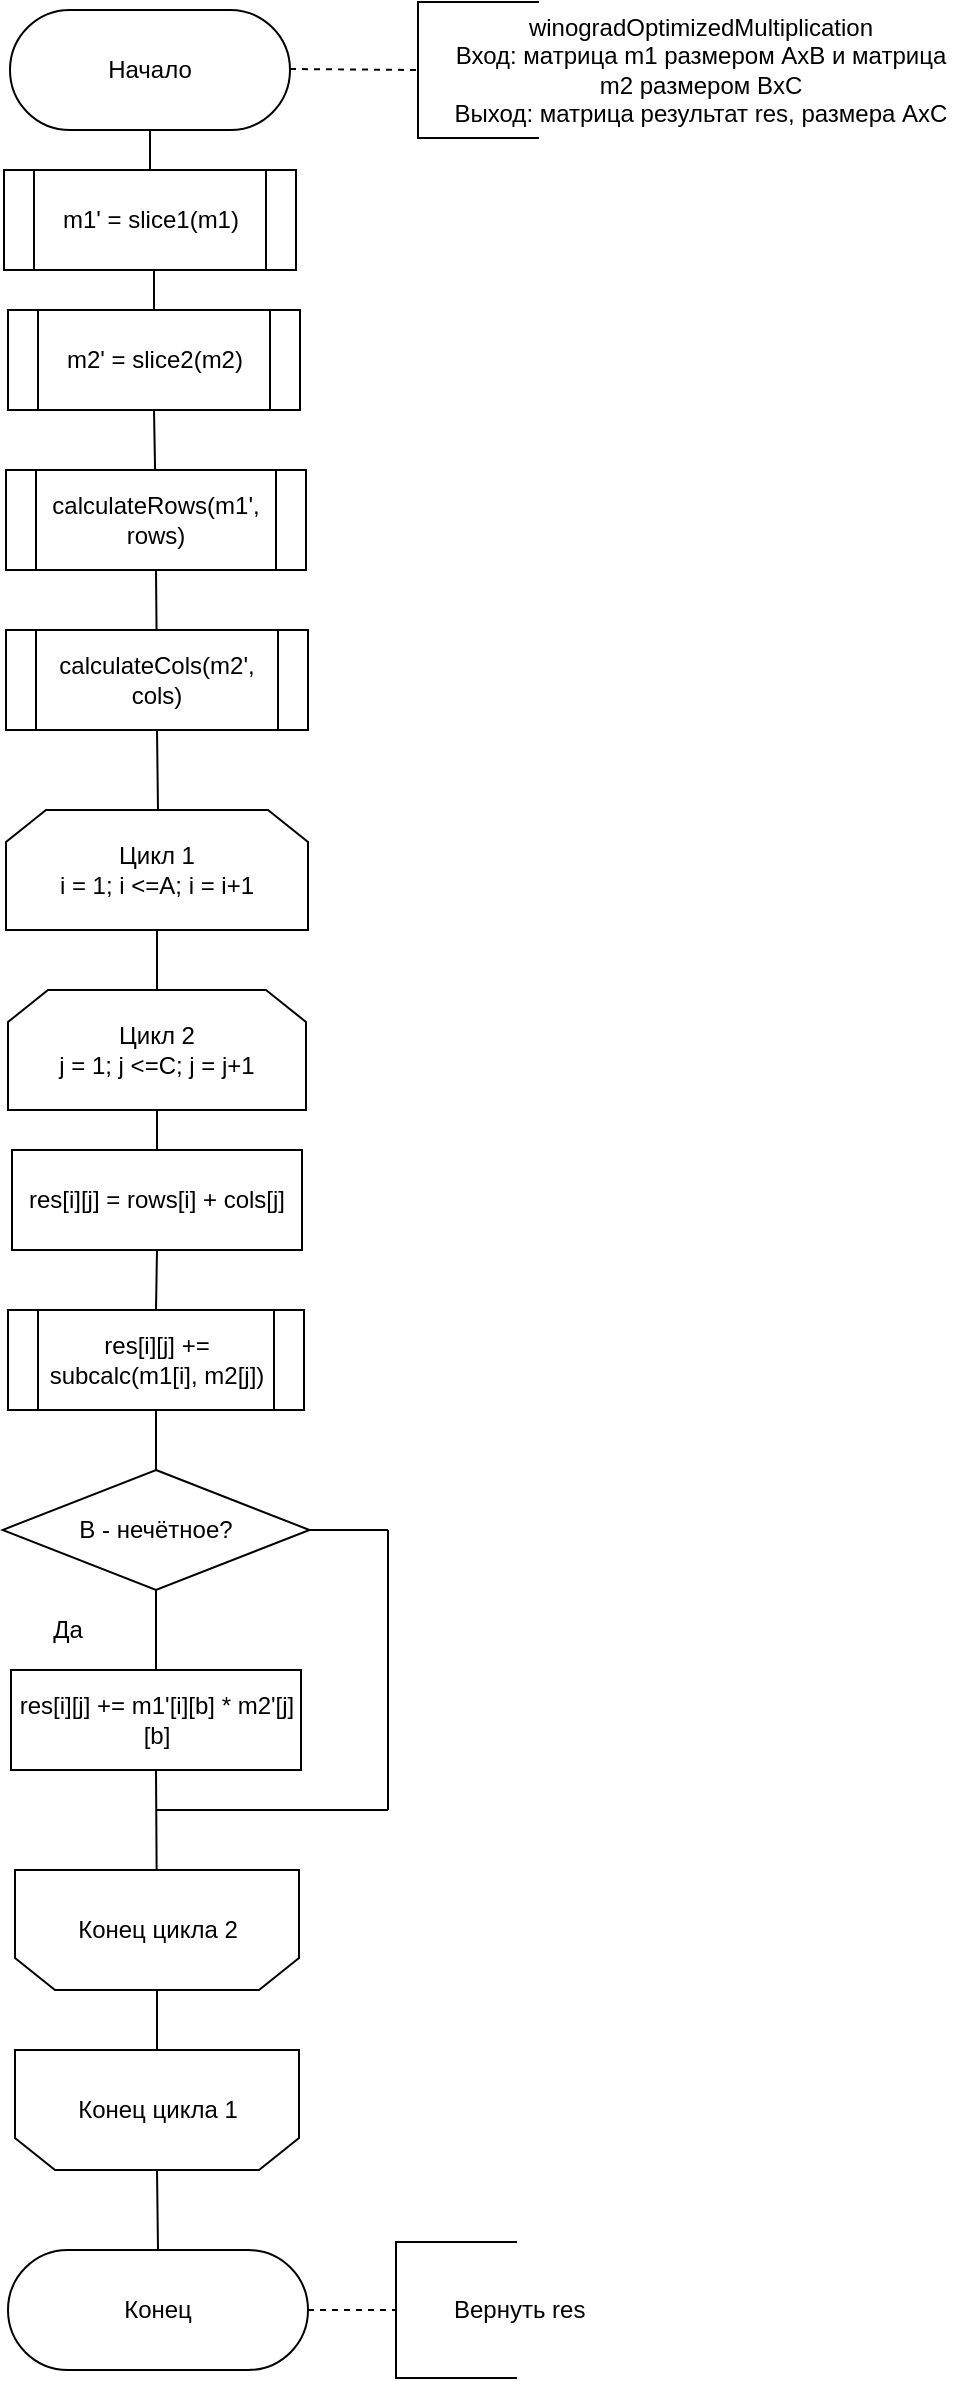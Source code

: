 <mxfile version="13.7.7" type="device"><diagram id="PKrw68s-FcHz-RrZCr9i" name="Page-1"><mxGraphModel dx="1292" dy="1930" grid="1" gridSize="10" guides="1" tooltips="1" connect="1" arrows="1" fold="1" page="1" pageScale="1" pageWidth="827" pageHeight="1169" math="0" shadow="0"><root><mxCell id="0"/><mxCell id="1" parent="0"/><mxCell id="Gvd8Ezxa3fLg7O33Pl0G-1" value="Начало" style="rounded=1;whiteSpace=wrap;html=1;arcSize=50;" parent="1" vertex="1"><mxGeometry x="281" y="-80" width="140" height="60" as="geometry"/></mxCell><mxCell id="Gvd8Ezxa3fLg7O33Pl0G-6" value="winogradOptimizedMultiplication&lt;br&gt;Вход: матрица m1 размером AxB и матрица m2 размером BxC&lt;br&gt;Выход: матрица результат res, размера AxC" style="text;html=1;strokeColor=none;fillColor=none;align=center;verticalAlign=middle;whiteSpace=wrap;rounded=0;" parent="1" vertex="1"><mxGeometry x="501" y="-70" width="250.5" height="40" as="geometry"/></mxCell><mxCell id="Gvd8Ezxa3fLg7O33Pl0G-21" value="Цикл 1&lt;br&gt;i = 1; i &amp;lt;=A; i = i+1" style="shape=loopLimit;whiteSpace=wrap;html=1;" parent="1" vertex="1"><mxGeometry x="279" y="320" width="151" height="60" as="geometry"/></mxCell><mxCell id="Gvd8Ezxa3fLg7O33Pl0G-23" value="Цикл 2&lt;br&gt;j = 1; j &amp;lt;=C; j = j+1" style="shape=loopLimit;whiteSpace=wrap;html=1;" parent="1" vertex="1"><mxGeometry x="280" y="410" width="149" height="60" as="geometry"/></mxCell><mxCell id="Gvd8Ezxa3fLg7O33Pl0G-24" value="" style="endArrow=none;html=1;entryX=0.5;entryY=0;entryDx=0;entryDy=0;exitX=0.5;exitY=1;exitDx=0;exitDy=0;" parent="1" source="Gvd8Ezxa3fLg7O33Pl0G-21" target="Gvd8Ezxa3fLg7O33Pl0G-23" edge="1"><mxGeometry width="50" height="50" relative="1" as="geometry"><mxPoint x="169" y="505" as="sourcePoint"/><mxPoint x="219" y="455" as="targetPoint"/></mxGeometry></mxCell><mxCell id="Gvd8Ezxa3fLg7O33Pl0G-26" value="res[i][j] = rows[i] + cols[j] " style="rounded=0;whiteSpace=wrap;html=1;" parent="1" vertex="1"><mxGeometry x="282" y="490" width="145" height="50" as="geometry"/></mxCell><mxCell id="Gvd8Ezxa3fLg7O33Pl0G-31" value="" style="endArrow=none;html=1;exitX=0.5;exitY=1;exitDx=0;exitDy=0;" parent="1" source="Gvd8Ezxa3fLg7O33Pl0G-23" target="Gvd8Ezxa3fLg7O33Pl0G-26" edge="1"><mxGeometry width="50" height="50" relative="1" as="geometry"><mxPoint x="179" y="595" as="sourcePoint"/><mxPoint x="360" y="538" as="targetPoint"/></mxGeometry></mxCell><mxCell id="Gvd8Ezxa3fLg7O33Pl0G-33" value="Конец цикла 1" style="shape=loopLimit;whiteSpace=wrap;html=1;direction=west;" parent="1" vertex="1"><mxGeometry x="283.5" y="940" width="142" height="60" as="geometry"/></mxCell><mxCell id="Gvd8Ezxa3fLg7O33Pl0G-35" value="" style="endArrow=none;html=1;entryX=0.5;entryY=1;entryDx=0;entryDy=0;exitX=0.5;exitY=0;exitDx=0;exitDy=0;" parent="1" source="7Xwj2gsnW8v6YeENi7_U-1" target="Gvd8Ezxa3fLg7O33Pl0G-33" edge="1"><mxGeometry width="50" height="50" relative="1" as="geometry"><mxPoint x="382.5" y="770" as="sourcePoint"/><mxPoint x="392.595" y="805.095" as="targetPoint"/></mxGeometry></mxCell><mxCell id="Gvd8Ezxa3fLg7O33Pl0G-36" value="" style="endArrow=none;html=1;entryX=0.5;entryY=0;entryDx=0;entryDy=0;exitX=0.5;exitY=0;exitDx=0;exitDy=0;" parent="1" source="Gvd8Ezxa3fLg7O33Pl0G-37" target="Gvd8Ezxa3fLg7O33Pl0G-33" edge="1"><mxGeometry width="50" height="50" relative="1" as="geometry"><mxPoint x="382" y="1015" as="sourcePoint"/><mxPoint x="385" y="1025" as="targetPoint"/></mxGeometry></mxCell><mxCell id="Gvd8Ezxa3fLg7O33Pl0G-37" value="Конец" style="rounded=1;whiteSpace=wrap;html=1;arcSize=50;" parent="1" vertex="1"><mxGeometry x="280" y="1040" width="150" height="60" as="geometry"/></mxCell><mxCell id="Gvd8Ezxa3fLg7O33Pl0G-42" value="Вернуть res" style="text;html=1;resizable=0;points=[];autosize=1;align=left;verticalAlign=top;spacingTop=-4;" parent="1" vertex="1"><mxGeometry x="501" y="1060" width="80" height="20" as="geometry"/></mxCell><mxCell id="0_4maYhnPL10zYVSgDUe-3" value="" style="endArrow=none;html=1;entryX=0.5;entryY=1;entryDx=0;entryDy=0;" parent="1" target="7Xwj2gsnW8v6YeENi7_U-17" edge="1"><mxGeometry width="50" height="50" relative="1" as="geometry"><mxPoint x="355" y="320" as="sourcePoint"/><mxPoint x="379" y="395" as="targetPoint"/></mxGeometry></mxCell><mxCell id="7Xwj2gsnW8v6YeENi7_U-1" value="Конец цикла 2" style="shape=loopLimit;whiteSpace=wrap;html=1;direction=west;" parent="1" vertex="1"><mxGeometry x="283.5" y="850" width="142" height="60" as="geometry"/></mxCell><mxCell id="7Xwj2gsnW8v6YeENi7_U-5" value="" style="endArrow=none;dashed=1;html=1;exitX=1;exitY=0.5;exitDx=0;exitDy=0;entryX=0.5;entryY=1;entryDx=0;entryDy=0;" parent="1" source="Gvd8Ezxa3fLg7O33Pl0G-37" target="7Xwj2gsnW8v6YeENi7_U-10" edge="1"><mxGeometry width="50" height="50" relative="1" as="geometry"><mxPoint x="393.5" y="680" as="sourcePoint"/><mxPoint x="473.5" y="1050" as="targetPoint"/></mxGeometry></mxCell><mxCell id="7Xwj2gsnW8v6YeENi7_U-6" value="" style="shape=partialRectangle;whiteSpace=wrap;html=1;bottom=1;right=1;left=1;top=0;fillColor=none;routingCenterX=-0.5;rotation=90;" parent="1" vertex="1"><mxGeometry x="481" y="-80" width="68" height="60" as="geometry"/></mxCell><mxCell id="7Xwj2gsnW8v6YeENi7_U-9" value="" style="endArrow=none;dashed=1;html=1;entryX=0.5;entryY=1;entryDx=0;entryDy=0;" parent="1" target="7Xwj2gsnW8v6YeENi7_U-6" edge="1"><mxGeometry width="50" height="50" relative="1" as="geometry"><mxPoint x="421" y="-50.5" as="sourcePoint"/><mxPoint x="461" y="-50" as="targetPoint"/></mxGeometry></mxCell><mxCell id="7Xwj2gsnW8v6YeENi7_U-10" value="" style="shape=partialRectangle;whiteSpace=wrap;html=1;bottom=1;right=1;left=1;top=0;fillColor=none;routingCenterX=-0.5;rotation=90;" parent="1" vertex="1"><mxGeometry x="470" y="1040" width="68" height="60" as="geometry"/></mxCell><mxCell id="7Xwj2gsnW8v6YeENi7_U-16" value="calculateRows(m1', rows)" style="shape=process;whiteSpace=wrap;html=1;backgroundOutline=1;" parent="1" vertex="1"><mxGeometry x="279" y="150" width="150" height="50" as="geometry"/></mxCell><mxCell id="7Xwj2gsnW8v6YeENi7_U-17" value="calculateCols(m2', cols)" style="shape=process;whiteSpace=wrap;html=1;backgroundOutline=1;" parent="1" vertex="1"><mxGeometry x="279" y="230" width="151" height="50" as="geometry"/></mxCell><mxCell id="7Xwj2gsnW8v6YeENi7_U-18" value="" style="endArrow=none;html=1;entryX=0.5;entryY=1;entryDx=0;entryDy=0;" parent="1" source="7Xwj2gsnW8v6YeENi7_U-17" target="7Xwj2gsnW8v6YeENi7_U-16" edge="1"><mxGeometry width="50" height="50" relative="1" as="geometry"><mxPoint x="150" y="290" as="sourcePoint"/><mxPoint x="200" y="240" as="targetPoint"/></mxGeometry></mxCell><mxCell id="7Xwj2gsnW8v6YeENi7_U-22" value="res[i][j] += subcalc(m1[i], m2[j])" style="shape=process;whiteSpace=wrap;html=1;backgroundOutline=1;" parent="1" vertex="1"><mxGeometry x="280" y="570" width="148" height="50" as="geometry"/></mxCell><mxCell id="7Xwj2gsnW8v6YeENi7_U-23" value="" style="endArrow=none;html=1;entryX=0.5;entryY=1;entryDx=0;entryDy=0;exitX=0.5;exitY=0;exitDx=0;exitDy=0;" parent="1" target="Gvd8Ezxa3fLg7O33Pl0G-26" edge="1" source="7Xwj2gsnW8v6YeENi7_U-22"><mxGeometry width="50" height="50" relative="1" as="geometry"><mxPoint x="360" y="600" as="sourcePoint"/><mxPoint x="410" y="550" as="targetPoint"/></mxGeometry></mxCell><mxCell id="bSRUe1ibWbnndraF5bIK-1" value="B - нечётное?" style="rhombus;whiteSpace=wrap;html=1;" vertex="1" parent="1"><mxGeometry x="277.25" y="650" width="153.5" height="60" as="geometry"/></mxCell><mxCell id="bSRUe1ibWbnndraF5bIK-2" value="res[i][j] += m1'[i][b] * m2'[j][b] " style="rounded=0;whiteSpace=wrap;html=1;" vertex="1" parent="1"><mxGeometry x="281.5" y="750" width="145" height="50" as="geometry"/></mxCell><mxCell id="bSRUe1ibWbnndraF5bIK-3" value="" style="endArrow=none;html=1;entryX=0.5;entryY=1;entryDx=0;entryDy=0;exitX=0.5;exitY=0;exitDx=0;exitDy=0;" edge="1" parent="1" source="bSRUe1ibWbnndraF5bIK-1" target="7Xwj2gsnW8v6YeENi7_U-22"><mxGeometry width="50" height="50" relative="1" as="geometry"><mxPoint x="230" y="710" as="sourcePoint"/><mxPoint x="280" y="660" as="targetPoint"/></mxGeometry></mxCell><mxCell id="bSRUe1ibWbnndraF5bIK-6" value="Да" style="text;html=1;strokeColor=none;fillColor=none;align=center;verticalAlign=middle;whiteSpace=wrap;rounded=0;" vertex="1" parent="1"><mxGeometry x="290" y="720" width="40" height="20" as="geometry"/></mxCell><mxCell id="bSRUe1ibWbnndraF5bIK-7" value="" style="endArrow=none;html=1;entryX=0.5;entryY=1;entryDx=0;entryDy=0;" edge="1" parent="1" source="7Xwj2gsnW8v6YeENi7_U-1" target="bSRUe1ibWbnndraF5bIK-2"><mxGeometry width="50" height="50" relative="1" as="geometry"><mxPoint x="160" y="860" as="sourcePoint"/><mxPoint x="210" y="810" as="targetPoint"/></mxGeometry></mxCell><mxCell id="bSRUe1ibWbnndraF5bIK-9" value="" style="endArrow=none;html=1;exitX=1;exitY=0.5;exitDx=0;exitDy=0;" edge="1" parent="1" source="bSRUe1ibWbnndraF5bIK-1"><mxGeometry width="50" height="50" relative="1" as="geometry"><mxPoint x="180" y="890" as="sourcePoint"/><mxPoint x="470" y="680" as="targetPoint"/></mxGeometry></mxCell><mxCell id="bSRUe1ibWbnndraF5bIK-10" value="" style="endArrow=none;html=1;" edge="1" parent="1"><mxGeometry width="50" height="50" relative="1" as="geometry"><mxPoint x="470" y="820" as="sourcePoint"/><mxPoint x="470" y="680" as="targetPoint"/></mxGeometry></mxCell><mxCell id="bSRUe1ibWbnndraF5bIK-11" value="" style="endArrow=none;html=1;entryX=0.5;entryY=1;entryDx=0;entryDy=0;exitX=0.5;exitY=0;exitDx=0;exitDy=0;" edge="1" parent="1" source="bSRUe1ibWbnndraF5bIK-2" target="bSRUe1ibWbnndraF5bIK-1"><mxGeometry width="50" height="50" relative="1" as="geometry"><mxPoint x="130" y="970" as="sourcePoint"/><mxPoint x="-50" y="890" as="targetPoint"/></mxGeometry></mxCell><mxCell id="bSRUe1ibWbnndraF5bIK-12" value="" style="endArrow=none;html=1;" edge="1" parent="1"><mxGeometry width="50" height="50" relative="1" as="geometry"><mxPoint x="354.5" y="820" as="sourcePoint"/><mxPoint x="470" y="820" as="targetPoint"/></mxGeometry></mxCell><mxCell id="bSRUe1ibWbnndraF5bIK-14" value="m1' = slice1(m1)" style="shape=process;whiteSpace=wrap;html=1;backgroundOutline=1;" vertex="1" parent="1"><mxGeometry x="278" width="146" height="50" as="geometry"/></mxCell><mxCell id="bSRUe1ibWbnndraF5bIK-15" value="m2' = slice2(m2)" style="shape=process;whiteSpace=wrap;html=1;backgroundOutline=1;" vertex="1" parent="1"><mxGeometry x="280" y="70" width="146" height="50" as="geometry"/></mxCell><mxCell id="bSRUe1ibWbnndraF5bIK-17" value="" style="endArrow=none;html=1;entryX=0.5;entryY=1;entryDx=0;entryDy=0;" edge="1" parent="1" source="bSRUe1ibWbnndraF5bIK-14" target="Gvd8Ezxa3fLg7O33Pl0G-1"><mxGeometry width="50" height="50" relative="1" as="geometry"><mxPoint x="100" y="110" as="sourcePoint"/><mxPoint x="150" y="60" as="targetPoint"/></mxGeometry></mxCell><mxCell id="bSRUe1ibWbnndraF5bIK-18" value="" style="endArrow=none;html=1;" edge="1" parent="1"><mxGeometry width="50" height="50" relative="1" as="geometry"><mxPoint x="353" y="70" as="sourcePoint"/><mxPoint x="353" y="50" as="targetPoint"/></mxGeometry></mxCell><mxCell id="bSRUe1ibWbnndraF5bIK-19" value="" style="endArrow=none;html=1;entryX=0.5;entryY=1;entryDx=0;entryDy=0;" edge="1" parent="1" source="7Xwj2gsnW8v6YeENi7_U-16" target="bSRUe1ibWbnndraF5bIK-15"><mxGeometry width="50" height="50" relative="1" as="geometry"><mxPoint x="160" y="260" as="sourcePoint"/><mxPoint x="210" y="210" as="targetPoint"/></mxGeometry></mxCell></root></mxGraphModel></diagram></mxfile>